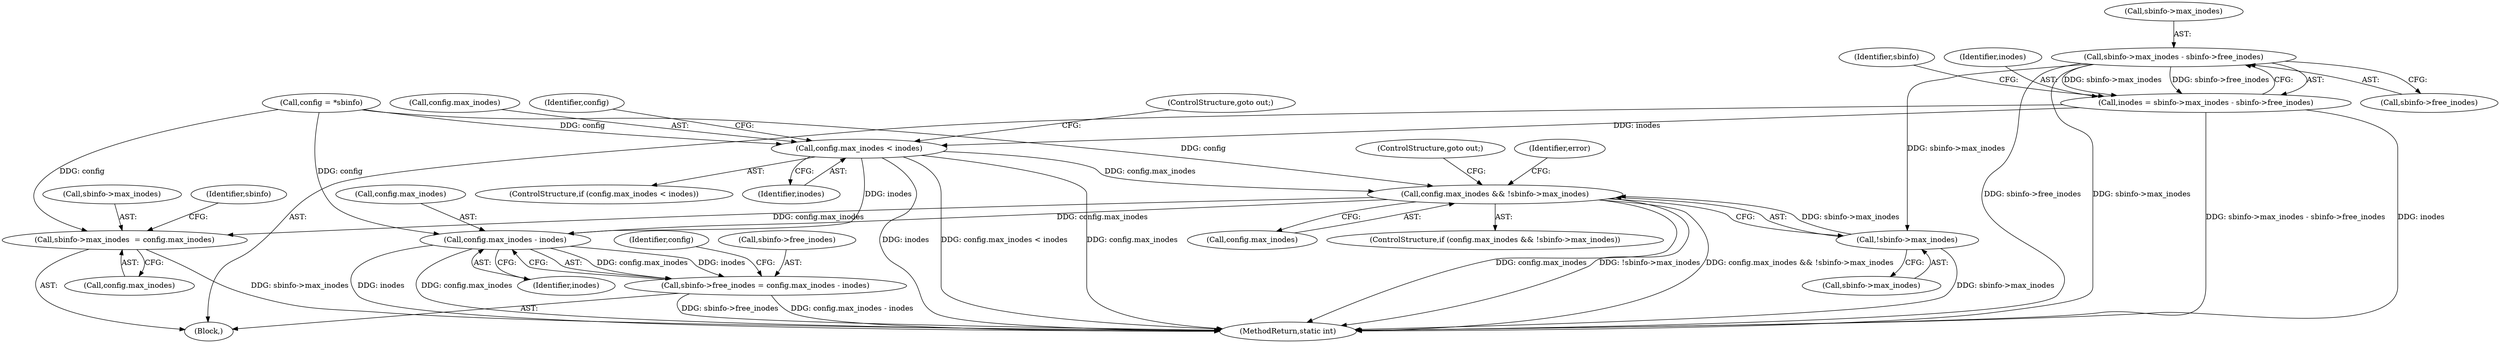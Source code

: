 digraph "0_linux_5f00110f7273f9ff04ac69a5f85bb535a4fd0987@API" {
"1000144" [label="(Call,sbinfo->max_inodes - sbinfo->free_inodes)"];
"1000142" [label="(Call,inodes = sbinfo->max_inodes - sbinfo->free_inodes)"];
"1000164" [label="(Call,config.max_inodes < inodes)"];
"1000181" [label="(Call,config.max_inodes && !sbinfo->max_inodes)"];
"1000200" [label="(Call,sbinfo->max_inodes  = config.max_inodes)"];
"1000211" [label="(Call,config.max_inodes - inodes)"];
"1000207" [label="(Call,sbinfo->free_inodes = config.max_inodes - inodes)"];
"1000185" [label="(Call,!sbinfo->max_inodes)"];
"1000182" [label="(Call,config.max_inodes)"];
"1000208" [label="(Call,sbinfo->free_inodes)"];
"1000212" [label="(Call,config.max_inodes)"];
"1000142" [label="(Call,inodes = sbinfo->max_inodes - sbinfo->free_inodes)"];
"1000169" [label="(ControlStructure,goto out;)"];
"1000107" [label="(Block,)"];
"1000186" [label="(Call,sbinfo->max_inodes)"];
"1000163" [label="(ControlStructure,if (config.max_inodes < inodes))"];
"1000181" [label="(Call,config.max_inodes && !sbinfo->max_inodes)"];
"1000207" [label="(Call,sbinfo->free_inodes = config.max_inodes - inodes)"];
"1000189" [label="(ControlStructure,goto out;)"];
"1000218" [label="(Identifier,config)"];
"1000215" [label="(Identifier,inodes)"];
"1000164" [label="(Call,config.max_inodes < inodes)"];
"1000191" [label="(Identifier,error)"];
"1000211" [label="(Call,config.max_inodes - inodes)"];
"1000204" [label="(Call,config.max_inodes)"];
"1000145" [label="(Call,sbinfo->max_inodes)"];
"1000156" [label="(Identifier,sbinfo)"];
"1000165" [label="(Call,config.max_inodes)"];
"1000240" [label="(MethodReturn,static int)"];
"1000143" [label="(Identifier,inodes)"];
"1000144" [label="(Call,sbinfo->max_inodes - sbinfo->free_inodes)"];
"1000180" [label="(ControlStructure,if (config.max_inodes && !sbinfo->max_inodes))"];
"1000114" [label="(Call,config = *sbinfo)"];
"1000201" [label="(Call,sbinfo->max_inodes)"];
"1000200" [label="(Call,sbinfo->max_inodes  = config.max_inodes)"];
"1000185" [label="(Call,!sbinfo->max_inodes)"];
"1000168" [label="(Identifier,inodes)"];
"1000173" [label="(Identifier,config)"];
"1000209" [label="(Identifier,sbinfo)"];
"1000148" [label="(Call,sbinfo->free_inodes)"];
"1000144" -> "1000142"  [label="AST: "];
"1000144" -> "1000148"  [label="CFG: "];
"1000145" -> "1000144"  [label="AST: "];
"1000148" -> "1000144"  [label="AST: "];
"1000142" -> "1000144"  [label="CFG: "];
"1000144" -> "1000240"  [label="DDG: sbinfo->free_inodes"];
"1000144" -> "1000240"  [label="DDG: sbinfo->max_inodes"];
"1000144" -> "1000142"  [label="DDG: sbinfo->max_inodes"];
"1000144" -> "1000142"  [label="DDG: sbinfo->free_inodes"];
"1000144" -> "1000185"  [label="DDG: sbinfo->max_inodes"];
"1000142" -> "1000107"  [label="AST: "];
"1000143" -> "1000142"  [label="AST: "];
"1000156" -> "1000142"  [label="CFG: "];
"1000142" -> "1000240"  [label="DDG: sbinfo->max_inodes - sbinfo->free_inodes"];
"1000142" -> "1000240"  [label="DDG: inodes"];
"1000142" -> "1000164"  [label="DDG: inodes"];
"1000164" -> "1000163"  [label="AST: "];
"1000164" -> "1000168"  [label="CFG: "];
"1000165" -> "1000164"  [label="AST: "];
"1000168" -> "1000164"  [label="AST: "];
"1000169" -> "1000164"  [label="CFG: "];
"1000173" -> "1000164"  [label="CFG: "];
"1000164" -> "1000240"  [label="DDG: inodes"];
"1000164" -> "1000240"  [label="DDG: config.max_inodes < inodes"];
"1000164" -> "1000240"  [label="DDG: config.max_inodes"];
"1000114" -> "1000164"  [label="DDG: config"];
"1000164" -> "1000181"  [label="DDG: config.max_inodes"];
"1000164" -> "1000211"  [label="DDG: inodes"];
"1000181" -> "1000180"  [label="AST: "];
"1000181" -> "1000182"  [label="CFG: "];
"1000181" -> "1000185"  [label="CFG: "];
"1000182" -> "1000181"  [label="AST: "];
"1000185" -> "1000181"  [label="AST: "];
"1000189" -> "1000181"  [label="CFG: "];
"1000191" -> "1000181"  [label="CFG: "];
"1000181" -> "1000240"  [label="DDG: config.max_inodes"];
"1000181" -> "1000240"  [label="DDG: !sbinfo->max_inodes"];
"1000181" -> "1000240"  [label="DDG: config.max_inodes && !sbinfo->max_inodes"];
"1000114" -> "1000181"  [label="DDG: config"];
"1000185" -> "1000181"  [label="DDG: sbinfo->max_inodes"];
"1000181" -> "1000200"  [label="DDG: config.max_inodes"];
"1000181" -> "1000211"  [label="DDG: config.max_inodes"];
"1000200" -> "1000107"  [label="AST: "];
"1000200" -> "1000204"  [label="CFG: "];
"1000201" -> "1000200"  [label="AST: "];
"1000204" -> "1000200"  [label="AST: "];
"1000209" -> "1000200"  [label="CFG: "];
"1000200" -> "1000240"  [label="DDG: sbinfo->max_inodes"];
"1000114" -> "1000200"  [label="DDG: config"];
"1000211" -> "1000207"  [label="AST: "];
"1000211" -> "1000215"  [label="CFG: "];
"1000212" -> "1000211"  [label="AST: "];
"1000215" -> "1000211"  [label="AST: "];
"1000207" -> "1000211"  [label="CFG: "];
"1000211" -> "1000240"  [label="DDG: inodes"];
"1000211" -> "1000240"  [label="DDG: config.max_inodes"];
"1000211" -> "1000207"  [label="DDG: config.max_inodes"];
"1000211" -> "1000207"  [label="DDG: inodes"];
"1000114" -> "1000211"  [label="DDG: config"];
"1000207" -> "1000107"  [label="AST: "];
"1000208" -> "1000207"  [label="AST: "];
"1000218" -> "1000207"  [label="CFG: "];
"1000207" -> "1000240"  [label="DDG: sbinfo->free_inodes"];
"1000207" -> "1000240"  [label="DDG: config.max_inodes - inodes"];
"1000185" -> "1000186"  [label="CFG: "];
"1000186" -> "1000185"  [label="AST: "];
"1000185" -> "1000240"  [label="DDG: sbinfo->max_inodes"];
}
